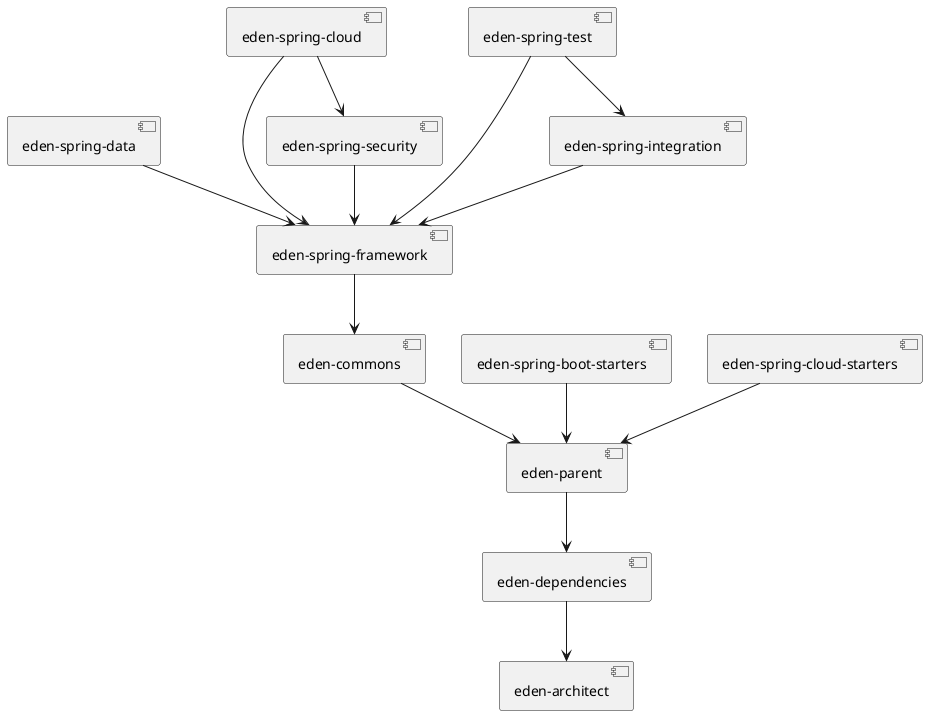 @startuml

[eden-dependencies] --> [eden-architect]
[eden-parent] --> [eden-dependencies]
[eden-commons] --> [eden-parent]
[eden-spring-framework] --> [eden-commons]
[eden-spring-data] --> [eden-spring-framework]
[eden-spring-security] --> [eden-spring-framework]
[eden-spring-integration] --> [eden-spring-framework]
[eden-spring-cloud] --> [eden-spring-framework]
[eden-spring-cloud] --> [eden-spring-security]
[eden-spring-test] --> [eden-spring-framework]
[eden-spring-test] --> [eden-spring-integration]
[eden-spring-boot-starters] --> [eden-parent]
[eden-spring-cloud-starters] --> [eden-parent]
@enduml
